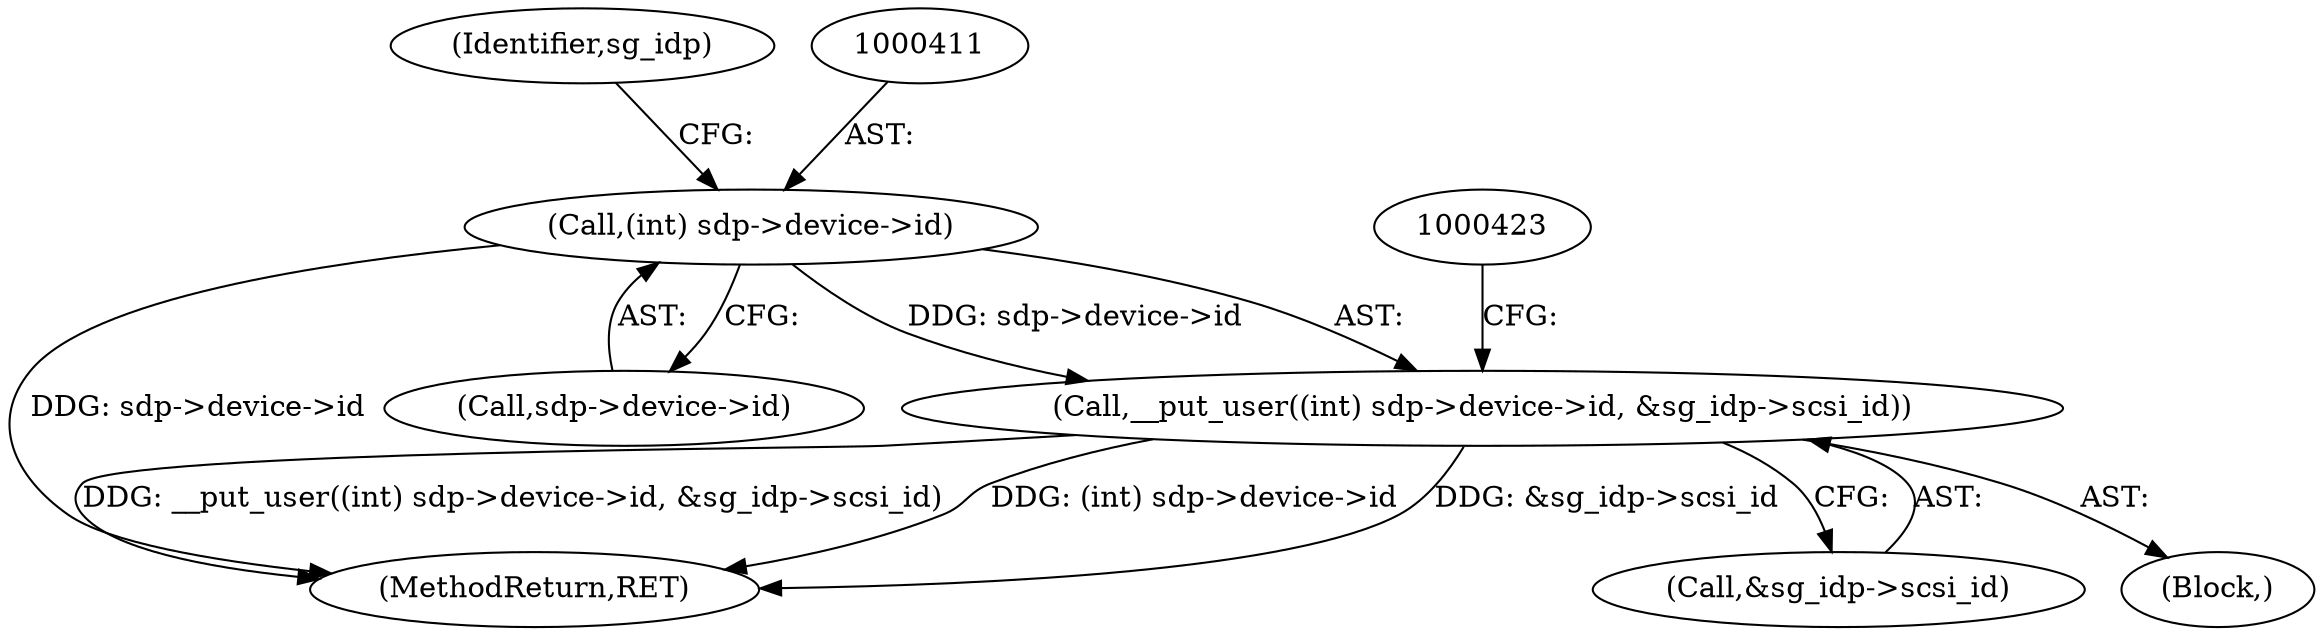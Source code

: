 digraph "0_linux_3e0097499839e0fe3af380410eababe5a47c4cf9_0@pointer" {
"1000410" [label="(Call,(int) sdp->device->id)"];
"1000409" [label="(Call,__put_user((int) sdp->device->id, &sg_idp->scsi_id))"];
"1000410" [label="(Call,(int) sdp->device->id)"];
"1000412" [label="(Call,sdp->device->id)"];
"1000409" [label="(Call,__put_user((int) sdp->device->id, &sg_idp->scsi_id))"];
"1001060" [label="(MethodReturn,RET)"];
"1000417" [label="(Call,&sg_idp->scsi_id)"];
"1000369" [label="(Block,)"];
"1000419" [label="(Identifier,sg_idp)"];
"1000410" -> "1000409"  [label="AST: "];
"1000410" -> "1000412"  [label="CFG: "];
"1000411" -> "1000410"  [label="AST: "];
"1000412" -> "1000410"  [label="AST: "];
"1000419" -> "1000410"  [label="CFG: "];
"1000410" -> "1001060"  [label="DDG: sdp->device->id"];
"1000410" -> "1000409"  [label="DDG: sdp->device->id"];
"1000409" -> "1000369"  [label="AST: "];
"1000409" -> "1000417"  [label="CFG: "];
"1000417" -> "1000409"  [label="AST: "];
"1000423" -> "1000409"  [label="CFG: "];
"1000409" -> "1001060"  [label="DDG: __put_user((int) sdp->device->id, &sg_idp->scsi_id)"];
"1000409" -> "1001060"  [label="DDG: (int) sdp->device->id"];
"1000409" -> "1001060"  [label="DDG: &sg_idp->scsi_id"];
}
